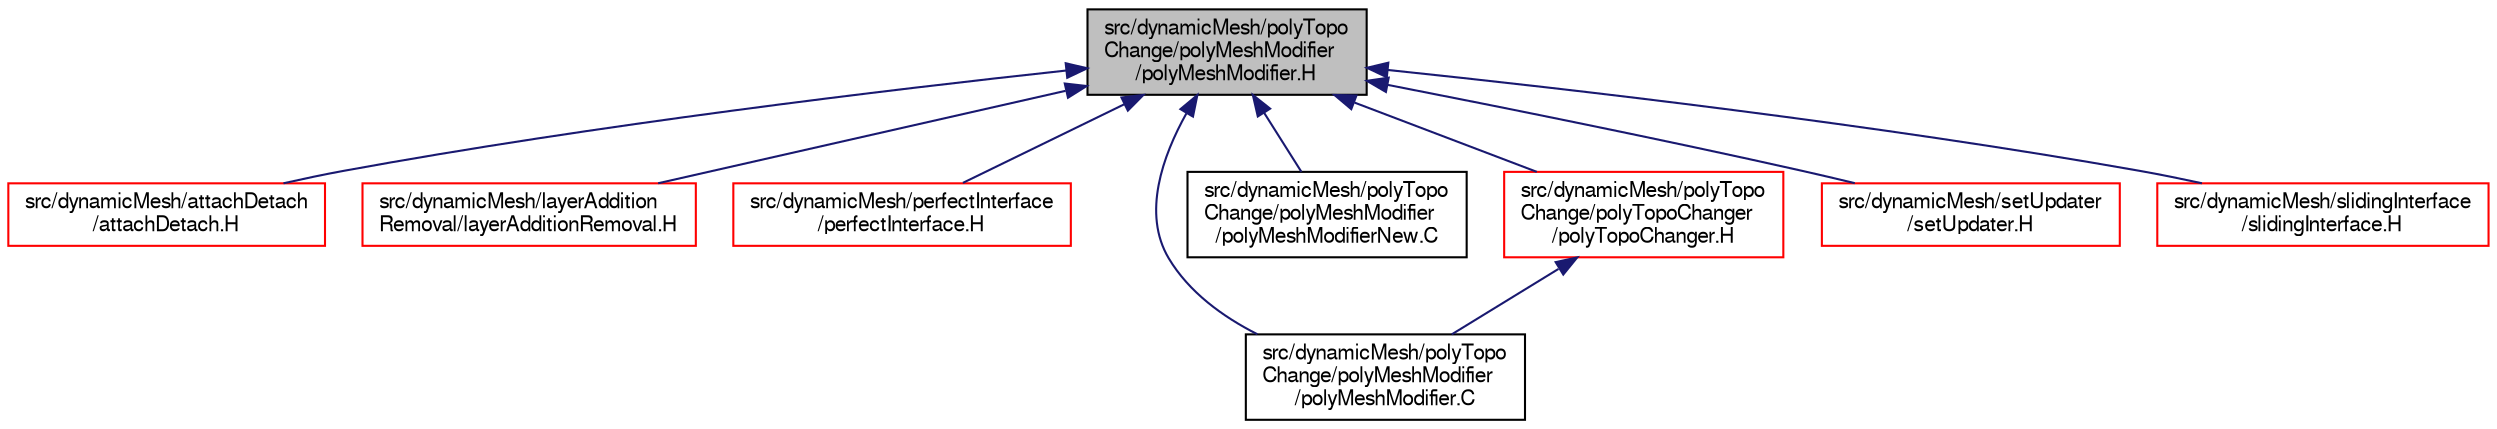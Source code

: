 digraph "src/dynamicMesh/polyTopoChange/polyMeshModifier/polyMeshModifier.H"
{
  bgcolor="transparent";
  edge [fontname="FreeSans",fontsize="10",labelfontname="FreeSans",labelfontsize="10"];
  node [fontname="FreeSans",fontsize="10",shape=record];
  Node150 [label="src/dynamicMesh/polyTopo\lChange/polyMeshModifier\l/polyMeshModifier.H",height=0.2,width=0.4,color="black", fillcolor="grey75", style="filled", fontcolor="black"];
  Node150 -> Node151 [dir="back",color="midnightblue",fontsize="10",style="solid",fontname="FreeSans"];
  Node151 [label="src/dynamicMesh/attachDetach\l/attachDetach.H",height=0.2,width=0.4,color="red",URL="$a00368.html"];
  Node150 -> Node156 [dir="back",color="midnightblue",fontsize="10",style="solid",fontname="FreeSans"];
  Node156 [label="src/dynamicMesh/layerAddition\lRemoval/layerAdditionRemoval.H",height=0.2,width=0.4,color="red",URL="$a00440.html"];
  Node150 -> Node163 [dir="back",color="midnightblue",fontsize="10",style="solid",fontname="FreeSans"];
  Node163 [label="src/dynamicMesh/perfectInterface\l/perfectInterface.H",height=0.2,width=0.4,color="red",URL="$a00638.html"];
  Node150 -> Node165 [dir="back",color="midnightblue",fontsize="10",style="solid",fontname="FreeSans"];
  Node165 [label="src/dynamicMesh/polyTopo\lChange/polyMeshModifier\l/polyMeshModifier.C",height=0.2,width=0.4,color="black",URL="$a00680.html",tooltip="Virtual base class for mesh modifiers. "];
  Node150 -> Node166 [dir="back",color="midnightblue",fontsize="10",style="solid",fontname="FreeSans"];
  Node166 [label="src/dynamicMesh/polyTopo\lChange/polyMeshModifier\l/polyMeshModifierNew.C",height=0.2,width=0.4,color="black",URL="$a00686.html"];
  Node150 -> Node167 [dir="back",color="midnightblue",fontsize="10",style="solid",fontname="FreeSans"];
  Node167 [label="src/dynamicMesh/polyTopo\lChange/polyTopoChanger\l/polyTopoChanger.H",height=0.2,width=0.4,color="red",URL="$a00830.html"];
  Node167 -> Node165 [dir="back",color="midnightblue",fontsize="10",style="solid",fontname="FreeSans"];
  Node150 -> Node191 [dir="back",color="midnightblue",fontsize="10",style="solid",fontname="FreeSans"];
  Node191 [label="src/dynamicMesh/setUpdater\l/setUpdater.H",height=0.2,width=0.4,color="red",URL="$a00842.html"];
  Node150 -> Node193 [dir="back",color="midnightblue",fontsize="10",style="solid",fontname="FreeSans"];
  Node193 [label="src/dynamicMesh/slidingInterface\l/slidingInterface.H",height=0.2,width=0.4,color="red",URL="$a00878.html"];
}
